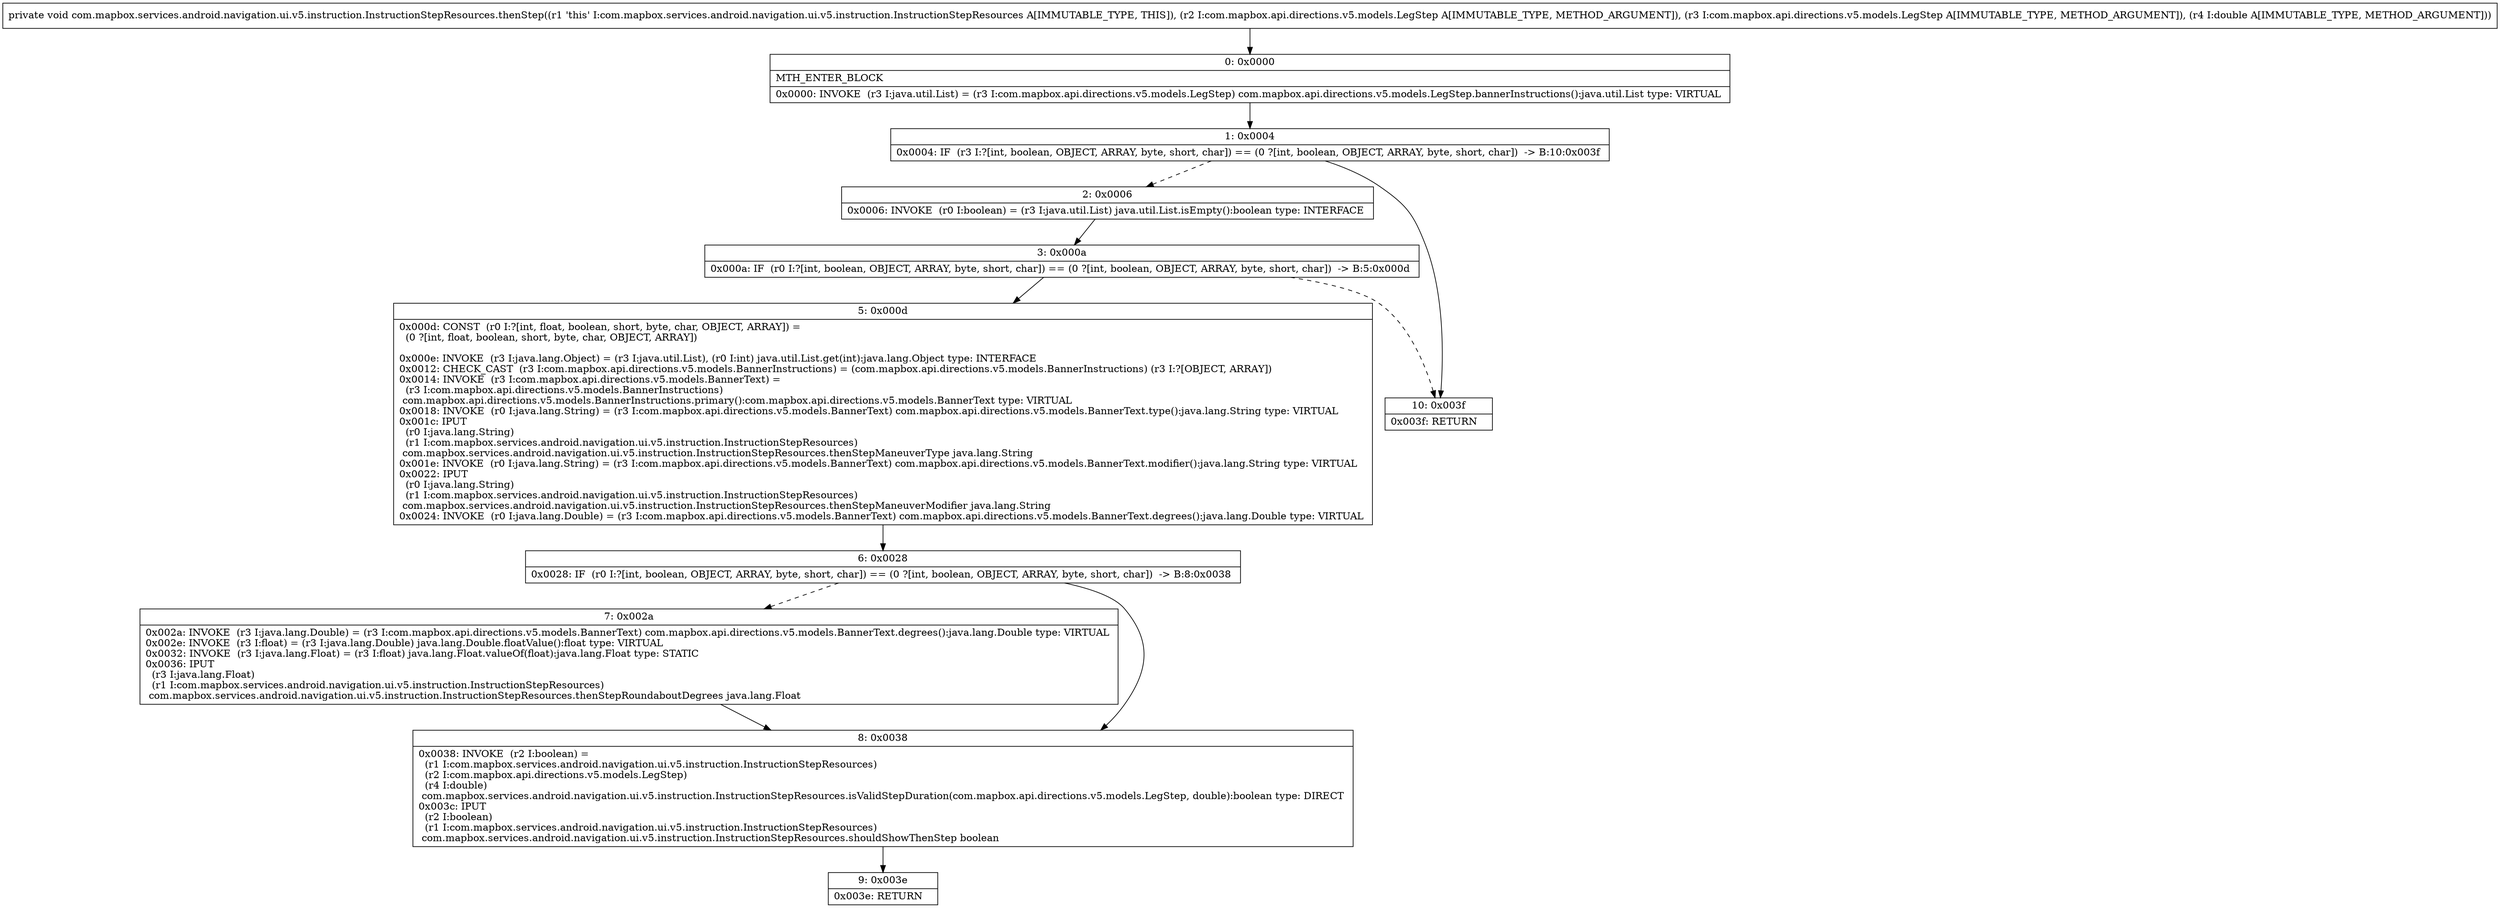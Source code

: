 digraph "CFG forcom.mapbox.services.android.navigation.ui.v5.instruction.InstructionStepResources.thenStep(Lcom\/mapbox\/api\/directions\/v5\/models\/LegStep;Lcom\/mapbox\/api\/directions\/v5\/models\/LegStep;D)V" {
Node_0 [shape=record,label="{0\:\ 0x0000|MTH_ENTER_BLOCK\l|0x0000: INVOKE  (r3 I:java.util.List) = (r3 I:com.mapbox.api.directions.v5.models.LegStep) com.mapbox.api.directions.v5.models.LegStep.bannerInstructions():java.util.List type: VIRTUAL \l}"];
Node_1 [shape=record,label="{1\:\ 0x0004|0x0004: IF  (r3 I:?[int, boolean, OBJECT, ARRAY, byte, short, char]) == (0 ?[int, boolean, OBJECT, ARRAY, byte, short, char])  \-\> B:10:0x003f \l}"];
Node_2 [shape=record,label="{2\:\ 0x0006|0x0006: INVOKE  (r0 I:boolean) = (r3 I:java.util.List) java.util.List.isEmpty():boolean type: INTERFACE \l}"];
Node_3 [shape=record,label="{3\:\ 0x000a|0x000a: IF  (r0 I:?[int, boolean, OBJECT, ARRAY, byte, short, char]) == (0 ?[int, boolean, OBJECT, ARRAY, byte, short, char])  \-\> B:5:0x000d \l}"];
Node_5 [shape=record,label="{5\:\ 0x000d|0x000d: CONST  (r0 I:?[int, float, boolean, short, byte, char, OBJECT, ARRAY]) = \l  (0 ?[int, float, boolean, short, byte, char, OBJECT, ARRAY])\l \l0x000e: INVOKE  (r3 I:java.lang.Object) = (r3 I:java.util.List), (r0 I:int) java.util.List.get(int):java.lang.Object type: INTERFACE \l0x0012: CHECK_CAST  (r3 I:com.mapbox.api.directions.v5.models.BannerInstructions) = (com.mapbox.api.directions.v5.models.BannerInstructions) (r3 I:?[OBJECT, ARRAY]) \l0x0014: INVOKE  (r3 I:com.mapbox.api.directions.v5.models.BannerText) = \l  (r3 I:com.mapbox.api.directions.v5.models.BannerInstructions)\l com.mapbox.api.directions.v5.models.BannerInstructions.primary():com.mapbox.api.directions.v5.models.BannerText type: VIRTUAL \l0x0018: INVOKE  (r0 I:java.lang.String) = (r3 I:com.mapbox.api.directions.v5.models.BannerText) com.mapbox.api.directions.v5.models.BannerText.type():java.lang.String type: VIRTUAL \l0x001c: IPUT  \l  (r0 I:java.lang.String)\l  (r1 I:com.mapbox.services.android.navigation.ui.v5.instruction.InstructionStepResources)\l com.mapbox.services.android.navigation.ui.v5.instruction.InstructionStepResources.thenStepManeuverType java.lang.String \l0x001e: INVOKE  (r0 I:java.lang.String) = (r3 I:com.mapbox.api.directions.v5.models.BannerText) com.mapbox.api.directions.v5.models.BannerText.modifier():java.lang.String type: VIRTUAL \l0x0022: IPUT  \l  (r0 I:java.lang.String)\l  (r1 I:com.mapbox.services.android.navigation.ui.v5.instruction.InstructionStepResources)\l com.mapbox.services.android.navigation.ui.v5.instruction.InstructionStepResources.thenStepManeuverModifier java.lang.String \l0x0024: INVOKE  (r0 I:java.lang.Double) = (r3 I:com.mapbox.api.directions.v5.models.BannerText) com.mapbox.api.directions.v5.models.BannerText.degrees():java.lang.Double type: VIRTUAL \l}"];
Node_6 [shape=record,label="{6\:\ 0x0028|0x0028: IF  (r0 I:?[int, boolean, OBJECT, ARRAY, byte, short, char]) == (0 ?[int, boolean, OBJECT, ARRAY, byte, short, char])  \-\> B:8:0x0038 \l}"];
Node_7 [shape=record,label="{7\:\ 0x002a|0x002a: INVOKE  (r3 I:java.lang.Double) = (r3 I:com.mapbox.api.directions.v5.models.BannerText) com.mapbox.api.directions.v5.models.BannerText.degrees():java.lang.Double type: VIRTUAL \l0x002e: INVOKE  (r3 I:float) = (r3 I:java.lang.Double) java.lang.Double.floatValue():float type: VIRTUAL \l0x0032: INVOKE  (r3 I:java.lang.Float) = (r3 I:float) java.lang.Float.valueOf(float):java.lang.Float type: STATIC \l0x0036: IPUT  \l  (r3 I:java.lang.Float)\l  (r1 I:com.mapbox.services.android.navigation.ui.v5.instruction.InstructionStepResources)\l com.mapbox.services.android.navigation.ui.v5.instruction.InstructionStepResources.thenStepRoundaboutDegrees java.lang.Float \l}"];
Node_8 [shape=record,label="{8\:\ 0x0038|0x0038: INVOKE  (r2 I:boolean) = \l  (r1 I:com.mapbox.services.android.navigation.ui.v5.instruction.InstructionStepResources)\l  (r2 I:com.mapbox.api.directions.v5.models.LegStep)\l  (r4 I:double)\l com.mapbox.services.android.navigation.ui.v5.instruction.InstructionStepResources.isValidStepDuration(com.mapbox.api.directions.v5.models.LegStep, double):boolean type: DIRECT \l0x003c: IPUT  \l  (r2 I:boolean)\l  (r1 I:com.mapbox.services.android.navigation.ui.v5.instruction.InstructionStepResources)\l com.mapbox.services.android.navigation.ui.v5.instruction.InstructionStepResources.shouldShowThenStep boolean \l}"];
Node_9 [shape=record,label="{9\:\ 0x003e|0x003e: RETURN   \l}"];
Node_10 [shape=record,label="{10\:\ 0x003f|0x003f: RETURN   \l}"];
MethodNode[shape=record,label="{private void com.mapbox.services.android.navigation.ui.v5.instruction.InstructionStepResources.thenStep((r1 'this' I:com.mapbox.services.android.navigation.ui.v5.instruction.InstructionStepResources A[IMMUTABLE_TYPE, THIS]), (r2 I:com.mapbox.api.directions.v5.models.LegStep A[IMMUTABLE_TYPE, METHOD_ARGUMENT]), (r3 I:com.mapbox.api.directions.v5.models.LegStep A[IMMUTABLE_TYPE, METHOD_ARGUMENT]), (r4 I:double A[IMMUTABLE_TYPE, METHOD_ARGUMENT])) }"];
MethodNode -> Node_0;
Node_0 -> Node_1;
Node_1 -> Node_2[style=dashed];
Node_1 -> Node_10;
Node_2 -> Node_3;
Node_3 -> Node_5;
Node_3 -> Node_10[style=dashed];
Node_5 -> Node_6;
Node_6 -> Node_7[style=dashed];
Node_6 -> Node_8;
Node_7 -> Node_8;
Node_8 -> Node_9;
}

